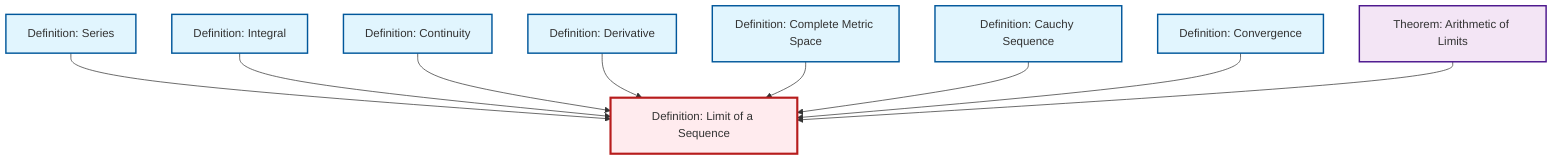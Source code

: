 graph TD
    classDef definition fill:#e1f5fe,stroke:#01579b,stroke-width:2px
    classDef theorem fill:#f3e5f5,stroke:#4a148c,stroke-width:2px
    classDef axiom fill:#fff3e0,stroke:#e65100,stroke-width:2px
    classDef example fill:#e8f5e9,stroke:#1b5e20,stroke-width:2px
    classDef current fill:#ffebee,stroke:#b71c1c,stroke-width:3px
    def-convergence["Definition: Convergence"]:::definition
    thm-limit-arithmetic["Theorem: Arithmetic of Limits"]:::theorem
    def-continuity["Definition: Continuity"]:::definition
    def-cauchy-sequence["Definition: Cauchy Sequence"]:::definition
    def-derivative["Definition: Derivative"]:::definition
    def-series["Definition: Series"]:::definition
    def-integral["Definition: Integral"]:::definition
    def-limit["Definition: Limit of a Sequence"]:::definition
    def-complete-metric-space["Definition: Complete Metric Space"]:::definition
    def-series --> def-limit
    def-integral --> def-limit
    def-continuity --> def-limit
    def-derivative --> def-limit
    def-complete-metric-space --> def-limit
    def-cauchy-sequence --> def-limit
    def-convergence --> def-limit
    thm-limit-arithmetic --> def-limit
    class def-limit current